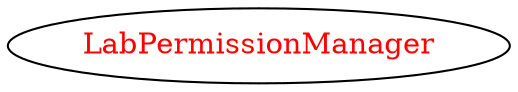 digraph dependencyGraph {
 concentrate=true;
 ranksep="2.0";
 rankdir="LR"; 
 splines="ortho";
"LabPermissionManager" [fontcolor="red"];
}